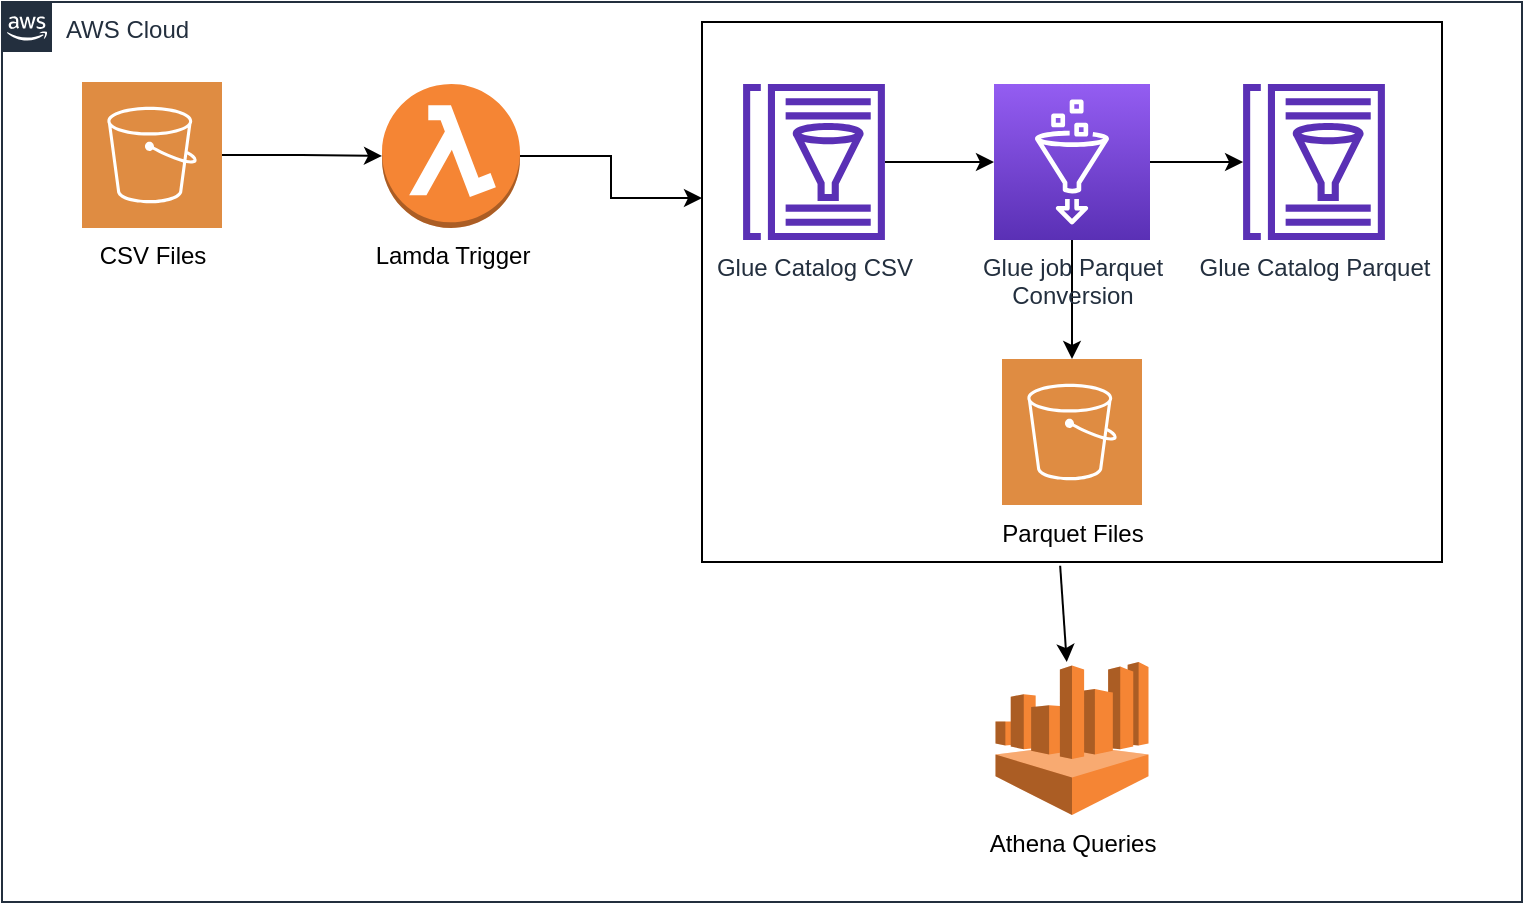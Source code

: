 <mxfile version="14.5.10" type="github">
  <diagram id="h6UixDwE42PRyQe0RFJy" name="Page-1">
    <mxGraphModel dx="1422" dy="794" grid="1" gridSize="10" guides="1" tooltips="1" connect="1" arrows="1" fold="1" page="1" pageScale="1" pageWidth="850" pageHeight="1100" math="0" shadow="0">
      <root>
        <mxCell id="0" />
        <mxCell id="1" parent="0" />
        <mxCell id="HApBHC3aRck4ANfjkmM4-2" value="AWS Cloud" style="points=[[0,0],[0.25,0],[0.5,0],[0.75,0],[1,0],[1,0.25],[1,0.5],[1,0.75],[1,1],[0.75,1],[0.5,1],[0.25,1],[0,1],[0,0.75],[0,0.5],[0,0.25]];outlineConnect=0;gradientColor=none;html=1;whiteSpace=wrap;fontSize=12;fontStyle=0;shape=mxgraph.aws4.group;grIcon=mxgraph.aws4.group_aws_cloud_alt;strokeColor=#232F3E;fillColor=none;verticalAlign=top;align=left;spacingLeft=30;fontColor=#232F3E;dashed=0;" vertex="1" parent="1">
          <mxGeometry x="40" y="40" width="760" height="450" as="geometry" />
        </mxCell>
        <mxCell id="HApBHC3aRck4ANfjkmM4-14" style="edgeStyle=orthogonalEdgeStyle;rounded=0;orthogonalLoop=1;jettySize=auto;html=1;entryX=0;entryY=0.326;entryDx=0;entryDy=0;entryPerimeter=0;" edge="1" parent="1" source="HApBHC3aRck4ANfjkmM4-4" target="HApBHC3aRck4ANfjkmM4-11">
          <mxGeometry relative="1" as="geometry" />
        </mxCell>
        <mxCell id="HApBHC3aRck4ANfjkmM4-4" value="Lamda Trigger" style="outlineConnect=0;dashed=0;verticalLabelPosition=bottom;verticalAlign=top;align=center;html=1;shape=mxgraph.aws3.lambda_function;fillColor=#F58534;gradientColor=none;" vertex="1" parent="1">
          <mxGeometry x="230" y="81" width="69" height="72" as="geometry" />
        </mxCell>
        <mxCell id="HApBHC3aRck4ANfjkmM4-13" style="edgeStyle=orthogonalEdgeStyle;rounded=0;orthogonalLoop=1;jettySize=auto;html=1;" edge="1" parent="1" source="HApBHC3aRck4ANfjkmM4-6" target="HApBHC3aRck4ANfjkmM4-4">
          <mxGeometry relative="1" as="geometry" />
        </mxCell>
        <mxCell id="HApBHC3aRck4ANfjkmM4-6" value="CSV Files" style="pointerEvents=1;shadow=0;dashed=0;html=1;strokeColor=none;fillColor=#DF8C42;labelPosition=center;verticalLabelPosition=bottom;verticalAlign=top;align=center;outlineConnect=0;shape=mxgraph.veeam2.aws_s3;" vertex="1" parent="1">
          <mxGeometry x="80" y="80" width="70" height="73" as="geometry" />
        </mxCell>
        <mxCell id="HApBHC3aRck4ANfjkmM4-15" style="edgeStyle=orthogonalEdgeStyle;rounded=0;orthogonalLoop=1;jettySize=auto;html=1;entryX=0;entryY=0.5;entryDx=0;entryDy=0;entryPerimeter=0;" edge="1" parent="1" source="HApBHC3aRck4ANfjkmM4-7" target="HApBHC3aRck4ANfjkmM4-9">
          <mxGeometry relative="1" as="geometry" />
        </mxCell>
        <mxCell id="HApBHC3aRck4ANfjkmM4-7" value="Glue Catalog CSV" style="outlineConnect=0;fontColor=#232F3E;gradientColor=none;fillColor=#5A30B5;strokeColor=none;dashed=0;verticalLabelPosition=bottom;verticalAlign=top;align=center;html=1;fontSize=12;fontStyle=0;aspect=fixed;pointerEvents=1;shape=mxgraph.aws4.glue_data_catalog;" vertex="1" parent="1">
          <mxGeometry x="410" y="81" width="72" height="78" as="geometry" />
        </mxCell>
        <mxCell id="HApBHC3aRck4ANfjkmM4-8" value="Glue Catalog Parquet" style="outlineConnect=0;fontColor=#232F3E;gradientColor=none;fillColor=#5A30B5;strokeColor=none;dashed=0;verticalLabelPosition=bottom;verticalAlign=top;align=center;html=1;fontSize=12;fontStyle=0;aspect=fixed;pointerEvents=1;shape=mxgraph.aws4.glue_data_catalog;" vertex="1" parent="1">
          <mxGeometry x="660" y="81" width="72" height="78" as="geometry" />
        </mxCell>
        <mxCell id="HApBHC3aRck4ANfjkmM4-16" style="edgeStyle=orthogonalEdgeStyle;rounded=0;orthogonalLoop=1;jettySize=auto;html=1;" edge="1" parent="1" source="HApBHC3aRck4ANfjkmM4-9" target="HApBHC3aRck4ANfjkmM4-8">
          <mxGeometry relative="1" as="geometry" />
        </mxCell>
        <mxCell id="HApBHC3aRck4ANfjkmM4-17" style="edgeStyle=orthogonalEdgeStyle;rounded=0;orthogonalLoop=1;jettySize=auto;html=1;" edge="1" parent="1" source="HApBHC3aRck4ANfjkmM4-9" target="HApBHC3aRck4ANfjkmM4-10">
          <mxGeometry relative="1" as="geometry" />
        </mxCell>
        <mxCell id="HApBHC3aRck4ANfjkmM4-9" value="Glue job Parquet&lt;br&gt;Conversion" style="points=[[0,0,0],[0.25,0,0],[0.5,0,0],[0.75,0,0],[1,0,0],[0,1,0],[0.25,1,0],[0.5,1,0],[0.75,1,0],[1,1,0],[0,0.25,0],[0,0.5,0],[0,0.75,0],[1,0.25,0],[1,0.5,0],[1,0.75,0]];outlineConnect=0;fontColor=#232F3E;gradientColor=#945DF2;gradientDirection=north;fillColor=#5A30B5;strokeColor=#ffffff;dashed=0;verticalLabelPosition=bottom;verticalAlign=top;align=center;html=1;fontSize=12;fontStyle=0;aspect=fixed;shape=mxgraph.aws4.resourceIcon;resIcon=mxgraph.aws4.glue;" vertex="1" parent="1">
          <mxGeometry x="536" y="81" width="78" height="78" as="geometry" />
        </mxCell>
        <mxCell id="HApBHC3aRck4ANfjkmM4-10" value="Parquet Files" style="pointerEvents=1;shadow=0;dashed=0;html=1;strokeColor=none;fillColor=#DF8C42;labelPosition=center;verticalLabelPosition=bottom;verticalAlign=top;align=center;outlineConnect=0;shape=mxgraph.veeam2.aws_s3;" vertex="1" parent="1">
          <mxGeometry x="540" y="218.5" width="70" height="73" as="geometry" />
        </mxCell>
        <mxCell id="HApBHC3aRck4ANfjkmM4-11" value="" style="rounded=0;whiteSpace=wrap;html=1;fillColor=none;" vertex="1" parent="1">
          <mxGeometry x="390" y="50" width="370" height="270" as="geometry" />
        </mxCell>
        <mxCell id="HApBHC3aRck4ANfjkmM4-18" value="Athena Queries" style="outlineConnect=0;dashed=0;verticalLabelPosition=bottom;verticalAlign=top;align=center;html=1;shape=mxgraph.aws3.athena;fillColor=#F58534;gradientColor=none;" vertex="1" parent="1">
          <mxGeometry x="536.75" y="370" width="76.5" height="76.5" as="geometry" />
        </mxCell>
        <mxCell id="HApBHC3aRck4ANfjkmM4-19" value="" style="endArrow=classic;html=1;exitX=0.484;exitY=1.007;exitDx=0;exitDy=0;exitPerimeter=0;" edge="1" parent="1" source="HApBHC3aRck4ANfjkmM4-11" target="HApBHC3aRck4ANfjkmM4-18">
          <mxGeometry width="50" height="50" relative="1" as="geometry">
            <mxPoint x="400" y="430" as="sourcePoint" />
            <mxPoint x="450" y="380" as="targetPoint" />
          </mxGeometry>
        </mxCell>
      </root>
    </mxGraphModel>
  </diagram>
</mxfile>
